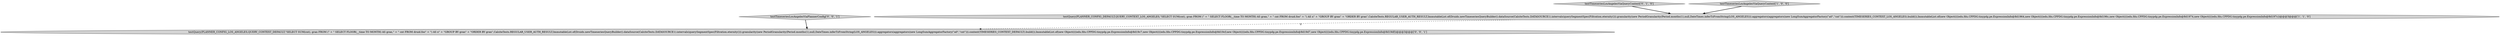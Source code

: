 digraph {
4 [style = filled, label = "testTimeseriesLosAngelesViaPlannerConfig['0', '0', '1']", fillcolor = lightgray, shape = diamond image = "AAA0AAABBB3BBB"];
3 [style = filled, label = "testQuery(PLANNER_CONFIG_LOS_ANGELES,QUERY_CONTEXT_DEFAULT,\"SELECT SUM(cnt), gran FROM (\" + \" SELECT FLOOR(__time TO MONTH) AS gran,\" + \" cnt FROM druid.foo\" + \") AS x\" + \"GROUP BY gran\" + \"ORDER BY gran\",CalciteTests.REGULAR_USER_AUTH_RESULT,ImmutableList.of(Druids.newTimeseriesQueryBuilder().dataSource(CalciteTests.DATASOURCE1).intervals(querySegmentSpec(Filtration.eternity())).granularity(new PeriodGranularity(Period.months(1),null,DateTimes.inferTzFromString(LOS_ANGELES))).aggregators(aggregators(new LongSumAggregatorFactory(\"a0\",\"cnt\"))).context(TIMESERIES_CONTEXT_DEFAULT).build()),ImmutableList.of(new Object((((edu.fdu.CPPDG.tinypdg.pe.ExpressionInfo@8d19c7,new Object((((edu.fdu.CPPDG.tinypdg.pe.ExpressionInfo@8d19cf,new Object((((edu.fdu.CPPDG.tinypdg.pe.ExpressionInfo@8d19d7,new Object((((edu.fdu.CPPDG.tinypdg.pe.ExpressionInfo@8d19df))@@@3@@@['0', '0', '1']", fillcolor = lightgray, shape = ellipse image = "AAA0AAABBB3BBB"];
0 [style = filled, label = "testQuery(PLANNER_CONFIG_DEFAULT,QUERY_CONTEXT_LOS_ANGELES,\"SELECT SUM(cnt), gran FROM (\" + \" SELECT FLOOR(__time TO MONTH) AS gran,\" + \" cnt FROM druid.foo\" + \") AS x\" + \"GROUP BY gran\" + \"ORDER BY gran\",CalciteTests.REGULAR_USER_AUTH_RESULT,ImmutableList.of(Druids.newTimeseriesQueryBuilder().dataSource(CalciteTests.DATASOURCE1).intervals(querySegmentSpec(Filtration.eternity())).granularity(new PeriodGranularity(Period.months(1),null,DateTimes.inferTzFromString(LOS_ANGELES))).aggregators(aggregators(new LongSumAggregatorFactory(\"a0\",\"cnt\"))).context(TIMESERIES_CONTEXT_LOS_ANGELES).build()),ImmutableList.of(new Object((((edu.fdu.CPPDG.tinypdg.pe.ExpressionInfo@8d1964,new Object((((edu.fdu.CPPDG.tinypdg.pe.ExpressionInfo@8d196c,new Object((((edu.fdu.CPPDG.tinypdg.pe.ExpressionInfo@8d1974,new Object((((edu.fdu.CPPDG.tinypdg.pe.ExpressionInfo@8d197c))@@@3@@@['1', '1', '0']", fillcolor = lightgray, shape = ellipse image = "AAA0AAABBB1BBB"];
2 [style = filled, label = "testTimeseriesLosAngelesViaQueryContext['0', '1', '0']", fillcolor = lightgray, shape = diamond image = "AAA0AAABBB2BBB"];
1 [style = filled, label = "testTimeseriesLosAngelesViaQueryContext['1', '0', '0']", fillcolor = lightgray, shape = diamond image = "AAA0AAABBB1BBB"];
2->0 [style = bold, label=""];
0->3 [style = dashed, label="0"];
1->0 [style = bold, label=""];
4->3 [style = bold, label=""];
}
